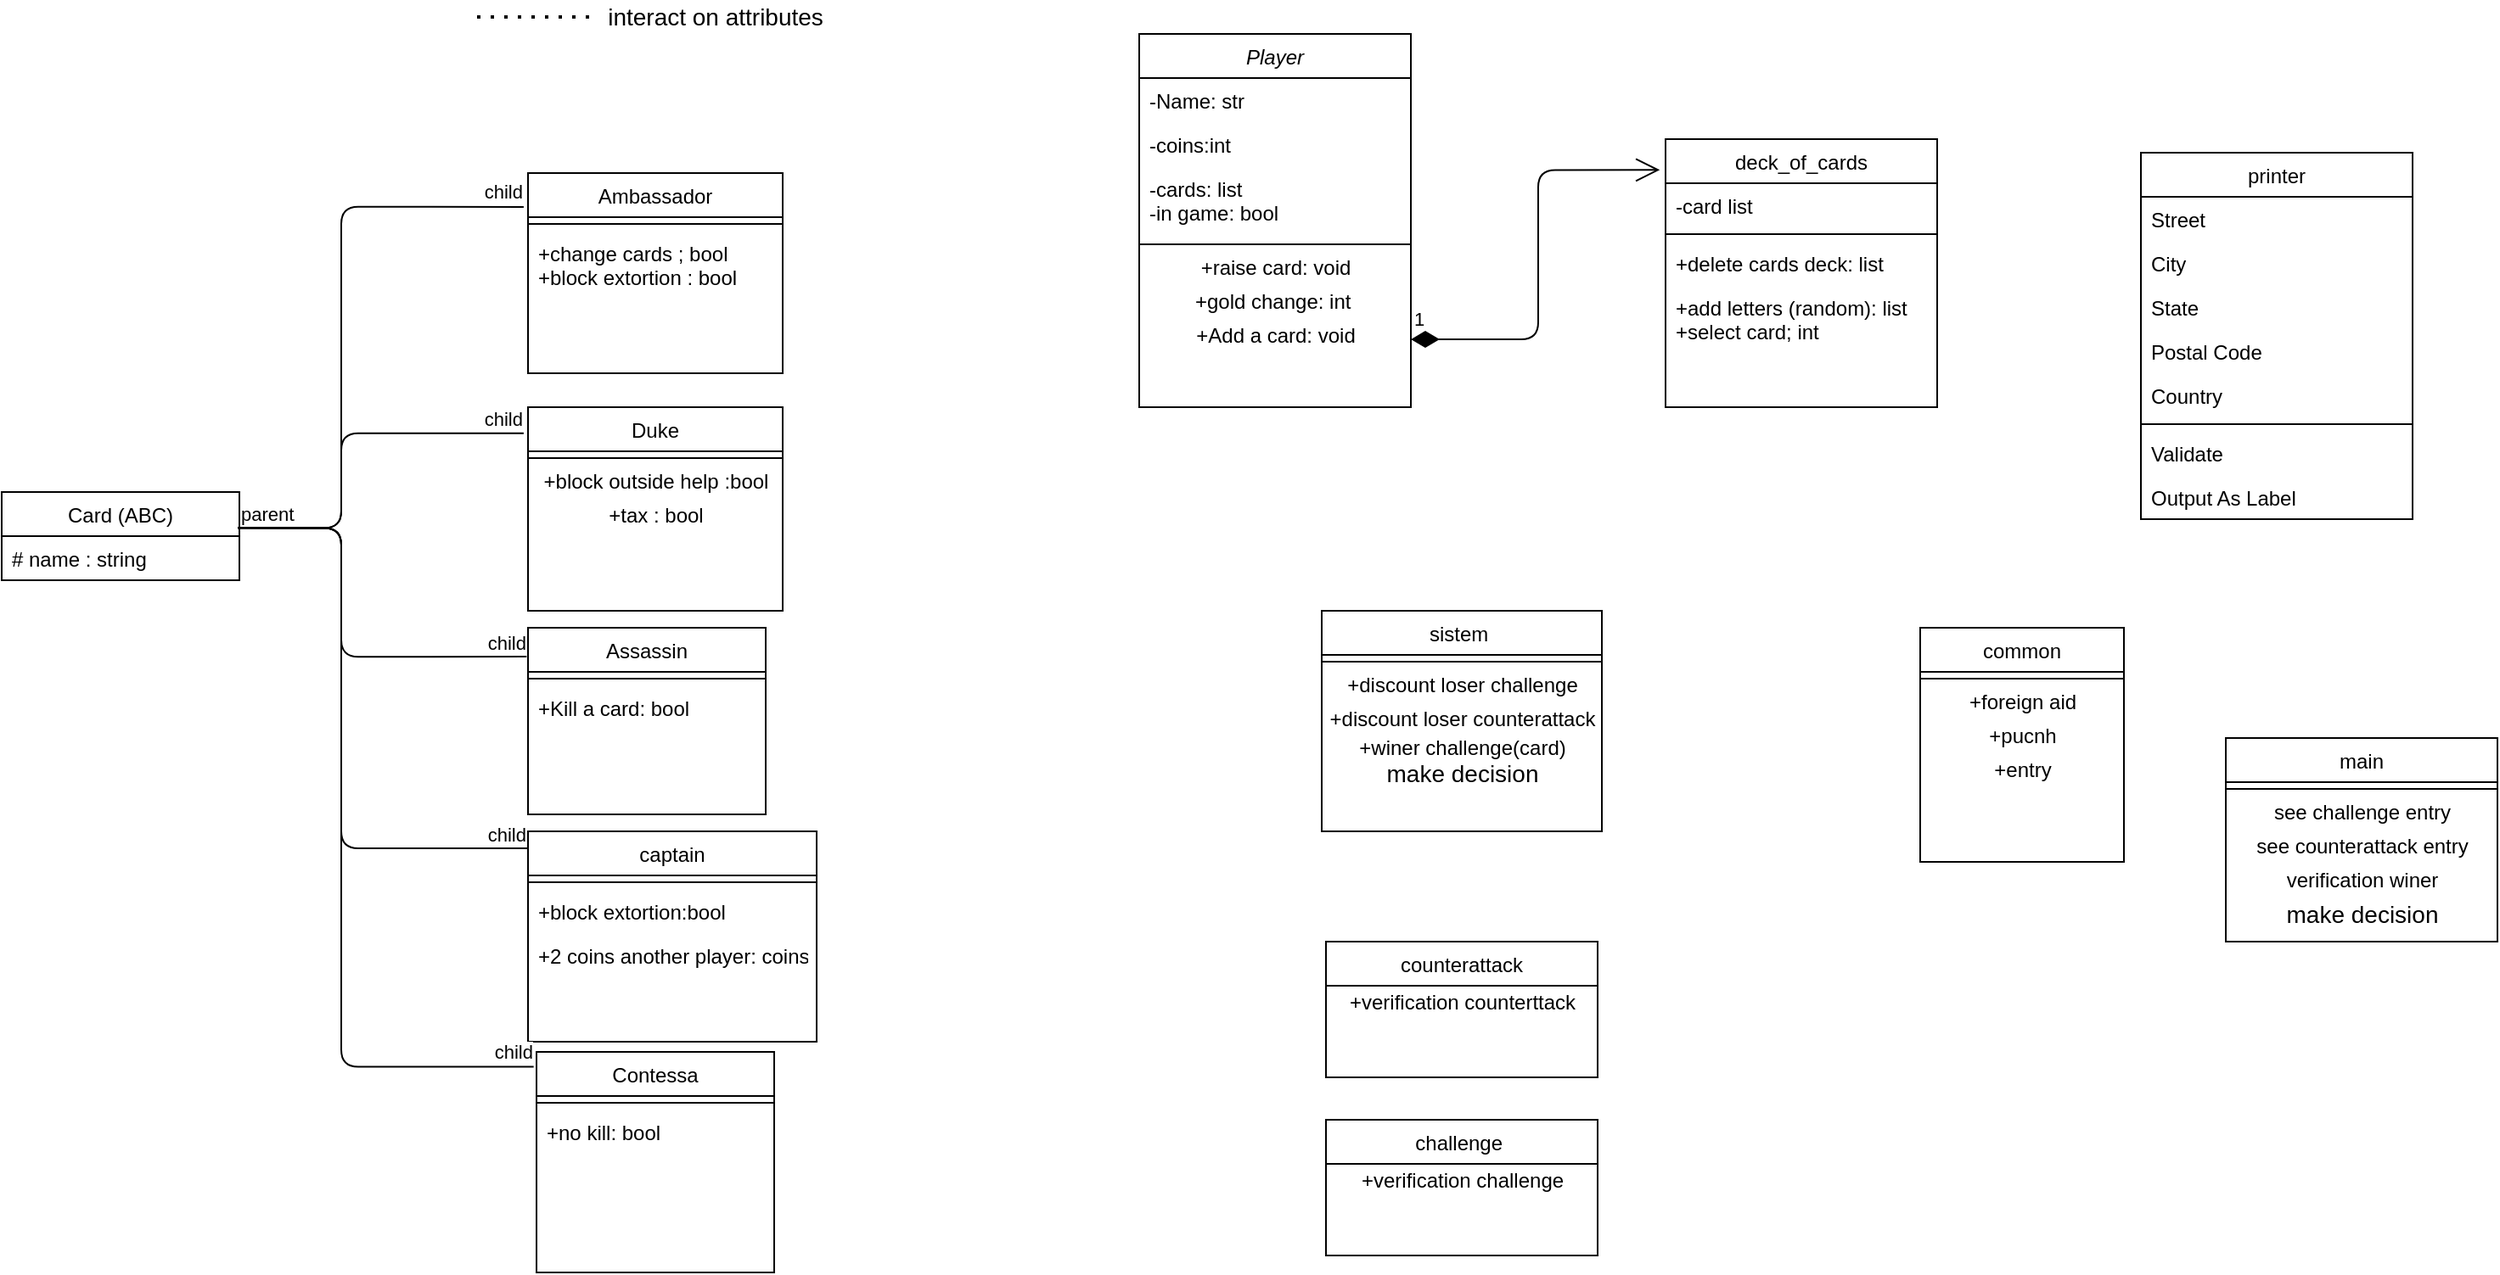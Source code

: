 <mxfile>
    <diagram id="C5RBs43oDa-KdzZeNtuy" name="Page-1">
        <mxGraphModel dx="2052" dy="632" grid="1" gridSize="10" guides="1" tooltips="1" connect="1" arrows="1" fold="1" page="1" pageScale="1" pageWidth="827" pageHeight="1169" math="0" shadow="0">
            <root>
                <mxCell id="WIyWlLk6GJQsqaUBKTNV-0"/>
                <mxCell id="WIyWlLk6GJQsqaUBKTNV-1" parent="WIyWlLk6GJQsqaUBKTNV-0"/>
                <mxCell id="zkfFHV4jXpPFQw0GAbJ--0" value="Player" style="swimlane;fontStyle=2;align=center;verticalAlign=top;childLayout=stackLayout;horizontal=1;startSize=26;horizontalStack=0;resizeParent=1;resizeLast=0;collapsible=1;marginBottom=0;rounded=0;shadow=0;strokeWidth=1;" parent="WIyWlLk6GJQsqaUBKTNV-1" vertex="1">
                    <mxGeometry x="-10" y="50" width="160" height="220" as="geometry">
                        <mxRectangle x="230" y="140" width="160" height="26" as="alternateBounds"/>
                    </mxGeometry>
                </mxCell>
                <mxCell id="zkfFHV4jXpPFQw0GAbJ--1" value="-Name: str" style="text;align=left;verticalAlign=top;spacingLeft=4;spacingRight=4;overflow=hidden;rotatable=0;points=[[0,0.5],[1,0.5]];portConstraint=eastwest;" parent="zkfFHV4jXpPFQw0GAbJ--0" vertex="1">
                    <mxGeometry y="26" width="160" height="26" as="geometry"/>
                </mxCell>
                <mxCell id="zkfFHV4jXpPFQw0GAbJ--2" value="-coins:int " style="text;align=left;verticalAlign=top;spacingLeft=4;spacingRight=4;overflow=hidden;rotatable=0;points=[[0,0.5],[1,0.5]];portConstraint=eastwest;rounded=0;shadow=0;html=0;" parent="zkfFHV4jXpPFQw0GAbJ--0" vertex="1">
                    <mxGeometry y="52" width="160" height="26" as="geometry"/>
                </mxCell>
                <mxCell id="zkfFHV4jXpPFQw0GAbJ--3" value="-cards: list&#10;-in game: bool  " style="text;align=left;verticalAlign=top;spacingLeft=4;spacingRight=4;overflow=hidden;rotatable=0;points=[[0,0.5],[1,0.5]];portConstraint=eastwest;rounded=0;shadow=0;html=0;" parent="zkfFHV4jXpPFQw0GAbJ--0" vertex="1">
                    <mxGeometry y="78" width="160" height="42" as="geometry"/>
                </mxCell>
                <mxCell id="zkfFHV4jXpPFQw0GAbJ--4" value="" style="line;html=1;strokeWidth=1;align=left;verticalAlign=middle;spacingTop=-1;spacingLeft=3;spacingRight=3;rotatable=0;labelPosition=right;points=[];portConstraint=eastwest;" parent="zkfFHV4jXpPFQw0GAbJ--0" vertex="1">
                    <mxGeometry y="120" width="160" height="8" as="geometry"/>
                </mxCell>
                <mxCell id="DHhn664vU1ZmPAHcnY8V-55" value="+raise card: void" style="text;html=1;align=center;verticalAlign=middle;resizable=0;points=[];autosize=1;strokeColor=none;" parent="zkfFHV4jXpPFQw0GAbJ--0" vertex="1">
                    <mxGeometry y="128" width="160" height="20" as="geometry"/>
                </mxCell>
                <mxCell id="DHhn664vU1ZmPAHcnY8V-76" value="+gold change: int&amp;nbsp;" style="text;html=1;align=center;verticalAlign=middle;resizable=0;points=[];autosize=1;strokeColor=none;" parent="zkfFHV4jXpPFQw0GAbJ--0" vertex="1">
                    <mxGeometry y="148" width="160" height="20" as="geometry"/>
                </mxCell>
                <mxCell id="qyWshp1NtrnviAnrthgy-28" value="+Add a card: void" style="text;html=1;align=center;verticalAlign=middle;resizable=0;points=[];autosize=1;strokeColor=none;" parent="zkfFHV4jXpPFQw0GAbJ--0" vertex="1">
                    <mxGeometry y="168" width="160" height="20" as="geometry"/>
                </mxCell>
                <mxCell id="zkfFHV4jXpPFQw0GAbJ--17" value="printer" style="swimlane;fontStyle=0;align=center;verticalAlign=top;childLayout=stackLayout;horizontal=1;startSize=26;horizontalStack=0;resizeParent=1;resizeLast=0;collapsible=1;marginBottom=0;rounded=0;shadow=0;strokeWidth=1;" parent="WIyWlLk6GJQsqaUBKTNV-1" vertex="1">
                    <mxGeometry x="580" y="120" width="160" height="216" as="geometry">
                        <mxRectangle x="550" y="140" width="160" height="26" as="alternateBounds"/>
                    </mxGeometry>
                </mxCell>
                <mxCell id="zkfFHV4jXpPFQw0GAbJ--18" value="Street" style="text;align=left;verticalAlign=top;spacingLeft=4;spacingRight=4;overflow=hidden;rotatable=0;points=[[0,0.5],[1,0.5]];portConstraint=eastwest;" parent="zkfFHV4jXpPFQw0GAbJ--17" vertex="1">
                    <mxGeometry y="26" width="160" height="26" as="geometry"/>
                </mxCell>
                <mxCell id="zkfFHV4jXpPFQw0GAbJ--19" value="City" style="text;align=left;verticalAlign=top;spacingLeft=4;spacingRight=4;overflow=hidden;rotatable=0;points=[[0,0.5],[1,0.5]];portConstraint=eastwest;rounded=0;shadow=0;html=0;" parent="zkfFHV4jXpPFQw0GAbJ--17" vertex="1">
                    <mxGeometry y="52" width="160" height="26" as="geometry"/>
                </mxCell>
                <mxCell id="zkfFHV4jXpPFQw0GAbJ--20" value="State" style="text;align=left;verticalAlign=top;spacingLeft=4;spacingRight=4;overflow=hidden;rotatable=0;points=[[0,0.5],[1,0.5]];portConstraint=eastwest;rounded=0;shadow=0;html=0;" parent="zkfFHV4jXpPFQw0GAbJ--17" vertex="1">
                    <mxGeometry y="78" width="160" height="26" as="geometry"/>
                </mxCell>
                <mxCell id="zkfFHV4jXpPFQw0GAbJ--21" value="Postal Code" style="text;align=left;verticalAlign=top;spacingLeft=4;spacingRight=4;overflow=hidden;rotatable=0;points=[[0,0.5],[1,0.5]];portConstraint=eastwest;rounded=0;shadow=0;html=0;" parent="zkfFHV4jXpPFQw0GAbJ--17" vertex="1">
                    <mxGeometry y="104" width="160" height="26" as="geometry"/>
                </mxCell>
                <mxCell id="zkfFHV4jXpPFQw0GAbJ--22" value="Country" style="text;align=left;verticalAlign=top;spacingLeft=4;spacingRight=4;overflow=hidden;rotatable=0;points=[[0,0.5],[1,0.5]];portConstraint=eastwest;rounded=0;shadow=0;html=0;" parent="zkfFHV4jXpPFQw0GAbJ--17" vertex="1">
                    <mxGeometry y="130" width="160" height="26" as="geometry"/>
                </mxCell>
                <mxCell id="zkfFHV4jXpPFQw0GAbJ--23" value="" style="line;html=1;strokeWidth=1;align=left;verticalAlign=middle;spacingTop=-1;spacingLeft=3;spacingRight=3;rotatable=0;labelPosition=right;points=[];portConstraint=eastwest;" parent="zkfFHV4jXpPFQw0GAbJ--17" vertex="1">
                    <mxGeometry y="156" width="160" height="8" as="geometry"/>
                </mxCell>
                <mxCell id="zkfFHV4jXpPFQw0GAbJ--24" value="Validate" style="text;align=left;verticalAlign=top;spacingLeft=4;spacingRight=4;overflow=hidden;rotatable=0;points=[[0,0.5],[1,0.5]];portConstraint=eastwest;" parent="zkfFHV4jXpPFQw0GAbJ--17" vertex="1">
                    <mxGeometry y="164" width="160" height="26" as="geometry"/>
                </mxCell>
                <mxCell id="zkfFHV4jXpPFQw0GAbJ--25" value="Output As Label" style="text;align=left;verticalAlign=top;spacingLeft=4;spacingRight=4;overflow=hidden;rotatable=0;points=[[0,0.5],[1,0.5]];portConstraint=eastwest;" parent="zkfFHV4jXpPFQw0GAbJ--17" vertex="1">
                    <mxGeometry y="190" width="160" height="26" as="geometry"/>
                </mxCell>
                <mxCell id="DHhn664vU1ZmPAHcnY8V-4" value="Assassin" style="swimlane;fontStyle=0;align=center;verticalAlign=top;childLayout=stackLayout;horizontal=1;startSize=26;horizontalStack=0;resizeParent=1;resizeLast=0;collapsible=1;marginBottom=0;rounded=0;shadow=0;strokeWidth=1;" parent="WIyWlLk6GJQsqaUBKTNV-1" vertex="1">
                    <mxGeometry x="-370" y="400" width="140" height="110" as="geometry">
                        <mxRectangle x="130" y="380" width="160" height="26" as="alternateBounds"/>
                    </mxGeometry>
                </mxCell>
                <mxCell id="DHhn664vU1ZmPAHcnY8V-7" value="" style="line;html=1;strokeWidth=1;align=left;verticalAlign=middle;spacingTop=-1;spacingLeft=3;spacingRight=3;rotatable=0;labelPosition=right;points=[];portConstraint=eastwest;" parent="DHhn664vU1ZmPAHcnY8V-4" vertex="1">
                    <mxGeometry y="26" width="140" height="8" as="geometry"/>
                </mxCell>
                <mxCell id="DHhn664vU1ZmPAHcnY8V-8" value="+Kill a card: bool" style="text;align=left;verticalAlign=top;spacingLeft=4;spacingRight=4;overflow=hidden;rotatable=0;points=[[0,0.5],[1,0.5]];portConstraint=eastwest;fontStyle=0" parent="DHhn664vU1ZmPAHcnY8V-4" vertex="1">
                    <mxGeometry y="34" width="140" height="26" as="geometry"/>
                </mxCell>
                <mxCell id="DHhn664vU1ZmPAHcnY8V-10" value="Ambassador" style="swimlane;fontStyle=0;align=center;verticalAlign=top;childLayout=stackLayout;horizontal=1;startSize=26;horizontalStack=0;resizeParent=1;resizeLast=0;collapsible=1;marginBottom=0;rounded=0;shadow=0;strokeWidth=1;" parent="WIyWlLk6GJQsqaUBKTNV-1" vertex="1">
                    <mxGeometry x="-370" y="132" width="150" height="118" as="geometry">
                        <mxRectangle x="130" y="380" width="160" height="26" as="alternateBounds"/>
                    </mxGeometry>
                </mxCell>
                <mxCell id="DHhn664vU1ZmPAHcnY8V-13" value="" style="line;html=1;strokeWidth=1;align=left;verticalAlign=middle;spacingTop=-1;spacingLeft=3;spacingRight=3;rotatable=0;labelPosition=right;points=[];portConstraint=eastwest;" parent="DHhn664vU1ZmPAHcnY8V-10" vertex="1">
                    <mxGeometry y="26" width="150" height="8" as="geometry"/>
                </mxCell>
                <mxCell id="DHhn664vU1ZmPAHcnY8V-14" value="+change cards ; bool&#10;+block extortion : bool" style="text;align=left;verticalAlign=top;spacingLeft=4;spacingRight=4;overflow=hidden;rotatable=0;points=[[0,0.5],[1,0.5]];portConstraint=eastwest;fontStyle=0" parent="DHhn664vU1ZmPAHcnY8V-10" vertex="1">
                    <mxGeometry y="34" width="150" height="46" as="geometry"/>
                </mxCell>
                <mxCell id="DHhn664vU1ZmPAHcnY8V-16" value="captain" style="swimlane;fontStyle=0;align=center;verticalAlign=top;childLayout=stackLayout;horizontal=1;startSize=26;horizontalStack=0;resizeParent=1;resizeLast=0;collapsible=1;marginBottom=0;rounded=0;shadow=0;strokeWidth=1;" parent="WIyWlLk6GJQsqaUBKTNV-1" vertex="1">
                    <mxGeometry x="-370" y="520" width="170" height="124" as="geometry">
                        <mxRectangle x="130" y="380" width="160" height="26" as="alternateBounds"/>
                    </mxGeometry>
                </mxCell>
                <mxCell id="DHhn664vU1ZmPAHcnY8V-19" value="" style="line;html=1;strokeWidth=1;align=left;verticalAlign=middle;spacingTop=-1;spacingLeft=3;spacingRight=3;rotatable=0;labelPosition=right;points=[];portConstraint=eastwest;" parent="DHhn664vU1ZmPAHcnY8V-16" vertex="1">
                    <mxGeometry y="26" width="170" height="8" as="geometry"/>
                </mxCell>
                <mxCell id="DHhn664vU1ZmPAHcnY8V-20" value="+block extortion:bool" style="text;align=left;verticalAlign=top;spacingLeft=4;spacingRight=4;overflow=hidden;rotatable=0;points=[[0,0.5],[1,0.5]];portConstraint=eastwest;fontStyle=0" parent="DHhn664vU1ZmPAHcnY8V-16" vertex="1">
                    <mxGeometry y="34" width="170" height="26" as="geometry"/>
                </mxCell>
                <mxCell id="DHhn664vU1ZmPAHcnY8V-21" value="+2 coins another player: coins" style="text;align=left;verticalAlign=top;spacingLeft=4;spacingRight=4;overflow=hidden;rotatable=0;points=[[0,0.5],[1,0.5]];portConstraint=eastwest;" parent="DHhn664vU1ZmPAHcnY8V-16" vertex="1">
                    <mxGeometry y="60" width="170" height="26" as="geometry"/>
                </mxCell>
                <mxCell id="DHhn664vU1ZmPAHcnY8V-22" value="Contessa" style="swimlane;fontStyle=0;align=center;verticalAlign=top;childLayout=stackLayout;horizontal=1;startSize=26;horizontalStack=0;resizeParent=1;resizeLast=0;collapsible=1;marginBottom=0;rounded=0;shadow=0;strokeWidth=1;" parent="WIyWlLk6GJQsqaUBKTNV-1" vertex="1">
                    <mxGeometry x="-365" y="650" width="140" height="130" as="geometry">
                        <mxRectangle x="130" y="380" width="160" height="26" as="alternateBounds"/>
                    </mxGeometry>
                </mxCell>
                <mxCell id="DHhn664vU1ZmPAHcnY8V-25" value="" style="line;html=1;strokeWidth=1;align=left;verticalAlign=middle;spacingTop=-1;spacingLeft=3;spacingRight=3;rotatable=0;labelPosition=right;points=[];portConstraint=eastwest;" parent="DHhn664vU1ZmPAHcnY8V-22" vertex="1">
                    <mxGeometry y="26" width="140" height="8" as="geometry"/>
                </mxCell>
                <mxCell id="DHhn664vU1ZmPAHcnY8V-26" value="+no kill: bool" style="text;align=left;verticalAlign=top;spacingLeft=4;spacingRight=4;overflow=hidden;rotatable=0;points=[[0,0.5],[1,0.5]];portConstraint=eastwest;fontStyle=0" parent="DHhn664vU1ZmPAHcnY8V-22" vertex="1">
                    <mxGeometry y="34" width="140" height="26" as="geometry"/>
                </mxCell>
                <mxCell id="DHhn664vU1ZmPAHcnY8V-28" value="Duke" style="swimlane;fontStyle=0;align=center;verticalAlign=top;childLayout=stackLayout;horizontal=1;startSize=26;horizontalStack=0;resizeParent=1;resizeLast=0;collapsible=1;marginBottom=0;rounded=0;shadow=0;strokeWidth=1;" parent="WIyWlLk6GJQsqaUBKTNV-1" vertex="1">
                    <mxGeometry x="-370" y="270" width="150" height="120" as="geometry">
                        <mxRectangle x="130" y="380" width="160" height="26" as="alternateBounds"/>
                    </mxGeometry>
                </mxCell>
                <mxCell id="DHhn664vU1ZmPAHcnY8V-31" value="" style="line;html=1;strokeWidth=1;align=left;verticalAlign=middle;spacingTop=-1;spacingLeft=3;spacingRight=3;rotatable=0;labelPosition=right;points=[];portConstraint=eastwest;" parent="DHhn664vU1ZmPAHcnY8V-28" vertex="1">
                    <mxGeometry y="26" width="150" height="8" as="geometry"/>
                </mxCell>
                <mxCell id="DHhn664vU1ZmPAHcnY8V-78" value="&lt;span style=&quot;text-align: left&quot;&gt;+block outside help :bool&lt;/span&gt;" style="text;html=1;align=center;verticalAlign=middle;resizable=0;points=[];autosize=1;strokeColor=none;" parent="DHhn664vU1ZmPAHcnY8V-28" vertex="1">
                    <mxGeometry y="34" width="150" height="20" as="geometry"/>
                </mxCell>
                <mxCell id="DHhn664vU1ZmPAHcnY8V-79" value="+tax : bool" style="text;html=1;align=center;verticalAlign=middle;resizable=0;points=[];autosize=1;strokeColor=none;" parent="DHhn664vU1ZmPAHcnY8V-28" vertex="1">
                    <mxGeometry y="54" width="150" height="20" as="geometry"/>
                </mxCell>
                <mxCell id="DHhn664vU1ZmPAHcnY8V-34" value="common" style="swimlane;fontStyle=0;align=center;verticalAlign=top;childLayout=stackLayout;horizontal=1;startSize=26;horizontalStack=0;resizeParent=1;resizeLast=0;collapsible=1;marginBottom=0;rounded=0;shadow=0;strokeWidth=1;" parent="WIyWlLk6GJQsqaUBKTNV-1" vertex="1">
                    <mxGeometry x="450" y="400" width="120" height="138" as="geometry">
                        <mxRectangle x="130" y="380" width="160" height="26" as="alternateBounds"/>
                    </mxGeometry>
                </mxCell>
                <mxCell id="DHhn664vU1ZmPAHcnY8V-37" value="" style="line;html=1;strokeWidth=1;align=left;verticalAlign=middle;spacingTop=-1;spacingLeft=3;spacingRight=3;rotatable=0;labelPosition=right;points=[];portConstraint=eastwest;" parent="DHhn664vU1ZmPAHcnY8V-34" vertex="1">
                    <mxGeometry y="26" width="120" height="8" as="geometry"/>
                </mxCell>
                <mxCell id="DHhn664vU1ZmPAHcnY8V-49" value="+foreign aid" style="text;html=1;align=center;verticalAlign=middle;resizable=0;points=[];autosize=1;strokeColor=none;" parent="DHhn664vU1ZmPAHcnY8V-34" vertex="1">
                    <mxGeometry y="34" width="120" height="20" as="geometry"/>
                </mxCell>
                <mxCell id="DHhn664vU1ZmPAHcnY8V-48" value="+pucnh" style="text;html=1;align=center;verticalAlign=middle;resizable=0;points=[];autosize=1;strokeColor=none;" parent="DHhn664vU1ZmPAHcnY8V-34" vertex="1">
                    <mxGeometry y="54" width="120" height="20" as="geometry"/>
                </mxCell>
                <mxCell id="DHhn664vU1ZmPAHcnY8V-52" value="+entry" style="text;html=1;align=center;verticalAlign=middle;resizable=0;points=[];autosize=1;strokeColor=none;" parent="DHhn664vU1ZmPAHcnY8V-34" vertex="1">
                    <mxGeometry y="74" width="120" height="20" as="geometry"/>
                </mxCell>
                <mxCell id="DHhn664vU1ZmPAHcnY8V-42" value="deck_of_cards" style="swimlane;fontStyle=0;align=center;verticalAlign=top;childLayout=stackLayout;horizontal=1;startSize=26;horizontalStack=0;resizeParent=1;resizeLast=0;collapsible=1;marginBottom=0;rounded=0;shadow=0;strokeWidth=1;" parent="WIyWlLk6GJQsqaUBKTNV-1" vertex="1">
                    <mxGeometry x="300" y="112" width="160" height="158" as="geometry">
                        <mxRectangle x="130" y="380" width="160" height="26" as="alternateBounds"/>
                    </mxGeometry>
                </mxCell>
                <mxCell id="DHhn664vU1ZmPAHcnY8V-43" value="-card list" style="text;align=left;verticalAlign=top;spacingLeft=4;spacingRight=4;overflow=hidden;rotatable=0;points=[[0,0.5],[1,0.5]];portConstraint=eastwest;" parent="DHhn664vU1ZmPAHcnY8V-42" vertex="1">
                    <mxGeometry y="26" width="160" height="26" as="geometry"/>
                </mxCell>
                <mxCell id="DHhn664vU1ZmPAHcnY8V-45" value="" style="line;html=1;strokeWidth=1;align=left;verticalAlign=middle;spacingTop=-1;spacingLeft=3;spacingRight=3;rotatable=0;labelPosition=right;points=[];portConstraint=eastwest;" parent="DHhn664vU1ZmPAHcnY8V-42" vertex="1">
                    <mxGeometry y="52" width="160" height="8" as="geometry"/>
                </mxCell>
                <mxCell id="DHhn664vU1ZmPAHcnY8V-46" value="+delete cards deck: list" style="text;align=left;verticalAlign=top;spacingLeft=4;spacingRight=4;overflow=hidden;rotatable=0;points=[[0,0.5],[1,0.5]];portConstraint=eastwest;fontStyle=0" parent="DHhn664vU1ZmPAHcnY8V-42" vertex="1">
                    <mxGeometry y="60" width="160" height="26" as="geometry"/>
                </mxCell>
                <mxCell id="DHhn664vU1ZmPAHcnY8V-47" value="+add letters (random): list&#10;+select card; int " style="text;align=left;verticalAlign=top;spacingLeft=4;spacingRight=4;overflow=hidden;rotatable=0;points=[[0,0.5],[1,0.5]];portConstraint=eastwest;" parent="DHhn664vU1ZmPAHcnY8V-42" vertex="1">
                    <mxGeometry y="86" width="160" height="34" as="geometry"/>
                </mxCell>
                <mxCell id="DHhn664vU1ZmPAHcnY8V-61" value="main" style="swimlane;fontStyle=0;align=center;verticalAlign=top;childLayout=stackLayout;horizontal=1;startSize=26;horizontalStack=0;resizeParent=1;resizeLast=0;collapsible=1;marginBottom=0;rounded=0;shadow=0;strokeWidth=1;" parent="WIyWlLk6GJQsqaUBKTNV-1" vertex="1">
                    <mxGeometry x="630" y="465" width="160" height="120" as="geometry">
                        <mxRectangle x="340" y="380" width="170" height="26" as="alternateBounds"/>
                    </mxGeometry>
                </mxCell>
                <mxCell id="DHhn664vU1ZmPAHcnY8V-63" value="" style="line;html=1;strokeWidth=1;align=left;verticalAlign=middle;spacingTop=-1;spacingLeft=3;spacingRight=3;rotatable=0;labelPosition=right;points=[];portConstraint=eastwest;" parent="DHhn664vU1ZmPAHcnY8V-61" vertex="1">
                    <mxGeometry y="26" width="160" height="8" as="geometry"/>
                </mxCell>
                <mxCell id="qyWshp1NtrnviAnrthgy-1" value="see challenge entry" style="text;html=1;align=center;verticalAlign=middle;resizable=0;points=[];autosize=1;strokeColor=none;" parent="DHhn664vU1ZmPAHcnY8V-61" vertex="1">
                    <mxGeometry y="34" width="160" height="20" as="geometry"/>
                </mxCell>
                <mxCell id="qyWshp1NtrnviAnrthgy-3" value="see counterattack entry" style="text;html=1;align=center;verticalAlign=middle;resizable=0;points=[];autosize=1;strokeColor=none;" parent="DHhn664vU1ZmPAHcnY8V-61" vertex="1">
                    <mxGeometry y="54" width="160" height="20" as="geometry"/>
                </mxCell>
                <mxCell id="qyWshp1NtrnviAnrthgy-16" value="verification winer" style="text;html=1;align=center;verticalAlign=middle;resizable=0;points=[];autosize=1;strokeColor=none;" parent="DHhn664vU1ZmPAHcnY8V-61" vertex="1">
                    <mxGeometry y="74" width="160" height="20" as="geometry"/>
                </mxCell>
                <mxCell id="qyWshp1NtrnviAnrthgy-39" value="make decision" style="text;html=1;align=center;verticalAlign=middle;resizable=0;points=[];autosize=1;strokeColor=none;fontSize=14;" parent="DHhn664vU1ZmPAHcnY8V-61" vertex="1">
                    <mxGeometry y="94" width="160" height="20" as="geometry"/>
                </mxCell>
                <mxCell id="DHhn664vU1ZmPAHcnY8V-64" value="sistem " style="swimlane;fontStyle=0;align=center;verticalAlign=top;childLayout=stackLayout;horizontal=1;startSize=26;horizontalStack=0;resizeParent=1;resizeLast=0;collapsible=1;marginBottom=0;rounded=0;shadow=0;strokeWidth=1;" parent="WIyWlLk6GJQsqaUBKTNV-1" vertex="1">
                    <mxGeometry x="97.5" y="390" width="165" height="130" as="geometry">
                        <mxRectangle x="340" y="380" width="170" height="26" as="alternateBounds"/>
                    </mxGeometry>
                </mxCell>
                <mxCell id="DHhn664vU1ZmPAHcnY8V-66" value="" style="line;html=1;strokeWidth=1;align=left;verticalAlign=middle;spacingTop=-1;spacingLeft=3;spacingRight=3;rotatable=0;labelPosition=right;points=[];portConstraint=eastwest;" parent="DHhn664vU1ZmPAHcnY8V-64" vertex="1">
                    <mxGeometry y="26" width="165" height="8" as="geometry"/>
                </mxCell>
                <mxCell id="qyWshp1NtrnviAnrthgy-22" value="+discount loser challenge" style="text;html=1;align=center;verticalAlign=middle;resizable=0;points=[];autosize=1;strokeColor=none;" parent="DHhn664vU1ZmPAHcnY8V-64" vertex="1">
                    <mxGeometry y="34" width="165" height="20" as="geometry"/>
                </mxCell>
                <mxCell id="qyWshp1NtrnviAnrthgy-21" value="+discount loser counterattack" style="text;html=1;align=center;verticalAlign=middle;resizable=0;points=[];autosize=1;strokeColor=none;" parent="DHhn664vU1ZmPAHcnY8V-64" vertex="1">
                    <mxGeometry y="54" width="165" height="20" as="geometry"/>
                </mxCell>
                <mxCell id="qyWshp1NtrnviAnrthgy-27" value="+winer challenge(card)&lt;br&gt;&lt;span style=&quot;font-size: 14px&quot;&gt;make decision&lt;/span&gt;" style="text;html=1;align=center;verticalAlign=middle;resizable=0;points=[];autosize=1;strokeColor=none;" parent="DHhn664vU1ZmPAHcnY8V-64" vertex="1">
                    <mxGeometry y="74" width="165" height="30" as="geometry"/>
                </mxCell>
                <mxCell id="DHhn664vU1ZmPAHcnY8V-67" value="counterattack" style="swimlane;fontStyle=0;align=center;verticalAlign=top;childLayout=stackLayout;horizontal=1;startSize=26;horizontalStack=0;resizeParent=1;resizeLast=0;collapsible=1;marginBottom=0;rounded=0;shadow=0;strokeWidth=1;" parent="WIyWlLk6GJQsqaUBKTNV-1" vertex="1">
                    <mxGeometry x="100" y="585" width="160" height="80" as="geometry">
                        <mxRectangle x="340" y="380" width="170" height="26" as="alternateBounds"/>
                    </mxGeometry>
                </mxCell>
                <mxCell id="HgfOn5NiFOgCOV9IpUGR-1" value="+verification counterttack" style="text;html=1;align=center;verticalAlign=middle;resizable=0;points=[];autosize=1;strokeColor=none;" parent="DHhn664vU1ZmPAHcnY8V-67" vertex="1">
                    <mxGeometry y="26" width="160" height="20" as="geometry"/>
                </mxCell>
                <mxCell id="DHhn664vU1ZmPAHcnY8V-70" value="challenge " style="swimlane;fontStyle=0;align=center;verticalAlign=top;childLayout=stackLayout;horizontal=1;startSize=26;horizontalStack=0;resizeParent=1;resizeLast=0;collapsible=1;marginBottom=0;rounded=0;shadow=0;strokeWidth=1;" parent="WIyWlLk6GJQsqaUBKTNV-1" vertex="1">
                    <mxGeometry x="100" y="690" width="160" height="80" as="geometry">
                        <mxRectangle x="340" y="380" width="170" height="26" as="alternateBounds"/>
                    </mxGeometry>
                </mxCell>
                <mxCell id="HgfOn5NiFOgCOV9IpUGR-3" value="+verification challenge" style="text;html=1;align=center;verticalAlign=middle;resizable=0;points=[];autosize=1;strokeColor=none;" parent="DHhn664vU1ZmPAHcnY8V-70" vertex="1">
                    <mxGeometry y="26" width="160" height="20" as="geometry"/>
                </mxCell>
                <mxCell id="qyWshp1NtrnviAnrthgy-33" value="" style="endArrow=none;dashed=1;html=1;dashPattern=1 3;strokeWidth=2;" parent="WIyWlLk6GJQsqaUBKTNV-1" edge="1">
                    <mxGeometry width="50" height="50" relative="1" as="geometry">
                        <mxPoint x="-400" y="40" as="sourcePoint"/>
                        <mxPoint x="-330" y="40" as="targetPoint"/>
                    </mxGeometry>
                </mxCell>
                <mxCell id="qyWshp1NtrnviAnrthgy-34" value="interact on attributes" style="text;html=1;align=center;verticalAlign=middle;resizable=0;points=[];autosize=1;strokeColor=none;fontSize=14;" parent="WIyWlLk6GJQsqaUBKTNV-1" vertex="1">
                    <mxGeometry x="-330" y="30" width="140" height="20" as="geometry"/>
                </mxCell>
                <mxCell id="Sr1ZbedSmIglWVK6Z1gC-0" value="Card (ABC)" style="swimlane;fontStyle=0;childLayout=stackLayout;horizontal=1;startSize=26;fillColor=none;horizontalStack=0;resizeParent=1;resizeParentMax=0;resizeLast=0;collapsible=1;marginBottom=0;" parent="WIyWlLk6GJQsqaUBKTNV-1" vertex="1">
                    <mxGeometry x="-680" y="320" width="140" height="52" as="geometry"/>
                </mxCell>
                <mxCell id="Sr1ZbedSmIglWVK6Z1gC-1" value="# name : string" style="text;strokeColor=none;fillColor=none;align=left;verticalAlign=top;spacingLeft=4;spacingRight=4;overflow=hidden;rotatable=0;points=[[0,0.5],[1,0.5]];portConstraint=eastwest;" parent="Sr1ZbedSmIglWVK6Z1gC-0" vertex="1">
                    <mxGeometry y="26" width="140" height="26" as="geometry"/>
                </mxCell>
                <mxCell id="Sr1ZbedSmIglWVK6Z1gC-44" value="" style="endArrow=none;html=1;edgeStyle=orthogonalEdgeStyle;exitX=0.994;exitY=0.407;exitDx=0;exitDy=0;exitPerimeter=0;entryX=-0.017;entryY=0.128;entryDx=0;entryDy=0;entryPerimeter=0;" parent="WIyWlLk6GJQsqaUBKTNV-1" source="Sr1ZbedSmIglWVK6Z1gC-0" target="DHhn664vU1ZmPAHcnY8V-28" edge="1">
                    <mxGeometry relative="1" as="geometry">
                        <mxPoint x="-390" y="370" as="sourcePoint"/>
                        <mxPoint x="-460" y="320" as="targetPoint"/>
                        <Array as="points">
                            <mxPoint x="-480" y="341"/>
                            <mxPoint x="-480" y="285"/>
                        </Array>
                    </mxGeometry>
                </mxCell>
                <mxCell id="Sr1ZbedSmIglWVK6Z1gC-45" value="parent" style="edgeLabel;resizable=0;html=1;align=left;verticalAlign=bottom;" parent="Sr1ZbedSmIglWVK6Z1gC-44" connectable="0" vertex="1">
                    <mxGeometry x="-1" relative="1" as="geometry"/>
                </mxCell>
                <mxCell id="Sr1ZbedSmIglWVK6Z1gC-46" value="child" style="edgeLabel;resizable=0;html=1;align=right;verticalAlign=bottom;" parent="Sr1ZbedSmIglWVK6Z1gC-44" connectable="0" vertex="1">
                    <mxGeometry x="1" relative="1" as="geometry"/>
                </mxCell>
                <mxCell id="Sr1ZbedSmIglWVK6Z1gC-47" value="" style="endArrow=none;html=1;edgeStyle=orthogonalEdgeStyle;exitX=0.994;exitY=0.407;exitDx=0;exitDy=0;exitPerimeter=0;entryX=-0.017;entryY=0.169;entryDx=0;entryDy=0;entryPerimeter=0;" parent="WIyWlLk6GJQsqaUBKTNV-1" source="Sr1ZbedSmIglWVK6Z1gC-0" target="DHhn664vU1ZmPAHcnY8V-10" edge="1">
                    <mxGeometry relative="1" as="geometry">
                        <mxPoint x="-390" y="370" as="sourcePoint"/>
                        <mxPoint x="-480" y="341" as="targetPoint"/>
                        <Array as="points">
                            <mxPoint x="-480" y="341"/>
                            <mxPoint x="-480" y="152"/>
                        </Array>
                    </mxGeometry>
                </mxCell>
                <mxCell id="Sr1ZbedSmIglWVK6Z1gC-48" value="parent" style="edgeLabel;resizable=0;html=1;align=left;verticalAlign=bottom;" parent="Sr1ZbedSmIglWVK6Z1gC-47" connectable="0" vertex="1">
                    <mxGeometry x="-1" relative="1" as="geometry"/>
                </mxCell>
                <mxCell id="Sr1ZbedSmIglWVK6Z1gC-49" value="child" style="edgeLabel;resizable=0;html=1;align=right;verticalAlign=bottom;" parent="Sr1ZbedSmIglWVK6Z1gC-47" connectable="0" vertex="1">
                    <mxGeometry x="1" relative="1" as="geometry"/>
                </mxCell>
                <mxCell id="Sr1ZbedSmIglWVK6Z1gC-53" value="" style="endArrow=none;html=1;edgeStyle=orthogonalEdgeStyle;exitX=0.994;exitY=0.407;exitDx=0;exitDy=0;exitPerimeter=0;" parent="WIyWlLk6GJQsqaUBKTNV-1" source="Sr1ZbedSmIglWVK6Z1gC-0" edge="1">
                    <mxGeometry relative="1" as="geometry">
                        <mxPoint x="-540.84" y="341.164" as="sourcePoint"/>
                        <mxPoint x="-370" y="530" as="targetPoint"/>
                        <Array as="points">
                            <mxPoint x="-480" y="341"/>
                            <mxPoint x="-480" y="530"/>
                            <mxPoint x="-373" y="530"/>
                        </Array>
                    </mxGeometry>
                </mxCell>
                <mxCell id="Sr1ZbedSmIglWVK6Z1gC-54" value="parent" style="edgeLabel;resizable=0;html=1;align=left;verticalAlign=bottom;" parent="Sr1ZbedSmIglWVK6Z1gC-53" connectable="0" vertex="1">
                    <mxGeometry x="-1" relative="1" as="geometry"/>
                </mxCell>
                <mxCell id="Sr1ZbedSmIglWVK6Z1gC-55" value="child" style="edgeLabel;resizable=0;html=1;align=right;verticalAlign=bottom;" parent="Sr1ZbedSmIglWVK6Z1gC-53" connectable="0" vertex="1">
                    <mxGeometry x="1" relative="1" as="geometry"/>
                </mxCell>
                <mxCell id="Sr1ZbedSmIglWVK6Z1gC-56" value="" style="endArrow=none;html=1;edgeStyle=orthogonalEdgeStyle;exitX=0.994;exitY=0.407;exitDx=0;exitDy=0;exitPerimeter=0;entryX=-0.012;entryY=0.067;entryDx=0;entryDy=0;entryPerimeter=0;" parent="WIyWlLk6GJQsqaUBKTNV-1" source="Sr1ZbedSmIglWVK6Z1gC-0" target="DHhn664vU1ZmPAHcnY8V-22" edge="1">
                    <mxGeometry relative="1" as="geometry">
                        <mxPoint x="-540.84" y="341.164" as="sourcePoint"/>
                        <mxPoint x="-490" y="660" as="targetPoint"/>
                        <Array as="points">
                            <mxPoint x="-480" y="341"/>
                            <mxPoint x="-480" y="659"/>
                        </Array>
                    </mxGeometry>
                </mxCell>
                <mxCell id="Sr1ZbedSmIglWVK6Z1gC-57" value="parent" style="edgeLabel;resizable=0;html=1;align=left;verticalAlign=bottom;" parent="Sr1ZbedSmIglWVK6Z1gC-56" connectable="0" vertex="1">
                    <mxGeometry x="-1" relative="1" as="geometry"/>
                </mxCell>
                <mxCell id="Sr1ZbedSmIglWVK6Z1gC-58" value="child" style="edgeLabel;resizable=0;html=1;align=right;verticalAlign=bottom;" parent="Sr1ZbedSmIglWVK6Z1gC-56" connectable="0" vertex="1">
                    <mxGeometry x="1" relative="1" as="geometry"/>
                </mxCell>
                <mxCell id="Sr1ZbedSmIglWVK6Z1gC-59" value="" style="endArrow=none;html=1;edgeStyle=orthogonalEdgeStyle;exitX=0.994;exitY=0.407;exitDx=0;exitDy=0;exitPerimeter=0;entryX=-0.006;entryY=0.155;entryDx=0;entryDy=0;entryPerimeter=0;" parent="WIyWlLk6GJQsqaUBKTNV-1" source="Sr1ZbedSmIglWVK6Z1gC-0" target="DHhn664vU1ZmPAHcnY8V-4" edge="1">
                    <mxGeometry relative="1" as="geometry">
                        <mxPoint x="-540.84" y="341.164" as="sourcePoint"/>
                        <mxPoint x="-450" y="450" as="targetPoint"/>
                        <Array as="points">
                            <mxPoint x="-480" y="341"/>
                            <mxPoint x="-480" y="417"/>
                        </Array>
                    </mxGeometry>
                </mxCell>
                <mxCell id="Sr1ZbedSmIglWVK6Z1gC-60" value="parent" style="edgeLabel;resizable=0;html=1;align=left;verticalAlign=bottom;" parent="Sr1ZbedSmIglWVK6Z1gC-59" connectable="0" vertex="1">
                    <mxGeometry x="-1" relative="1" as="geometry"/>
                </mxCell>
                <mxCell id="Sr1ZbedSmIglWVK6Z1gC-61" value="child" style="edgeLabel;resizable=0;html=1;align=right;verticalAlign=bottom;" parent="Sr1ZbedSmIglWVK6Z1gC-59" connectable="0" vertex="1">
                    <mxGeometry x="1" relative="1" as="geometry"/>
                </mxCell>
                <mxCell id="_zhNrmmZCyxZv-S0Ss4K-0" value="1" style="endArrow=open;html=1;endSize=12;startArrow=diamondThin;startSize=14;startFill=1;edgeStyle=orthogonalEdgeStyle;align=left;verticalAlign=bottom;entryX=-0.021;entryY=0.115;entryDx=0;entryDy=0;entryPerimeter=0;exitX=1;exitY=0.6;exitDx=0;exitDy=0;exitPerimeter=0;" parent="WIyWlLk6GJQsqaUBKTNV-1" source="qyWshp1NtrnviAnrthgy-28" target="DHhn664vU1ZmPAHcnY8V-42" edge="1">
                    <mxGeometry x="-1" y="3" relative="1" as="geometry">
                        <mxPoint x="20" y="280" as="sourcePoint"/>
                        <mxPoint x="180" y="280" as="targetPoint"/>
                    </mxGeometry>
                </mxCell>
            </root>
        </mxGraphModel>
    </diagram>
</mxfile>
